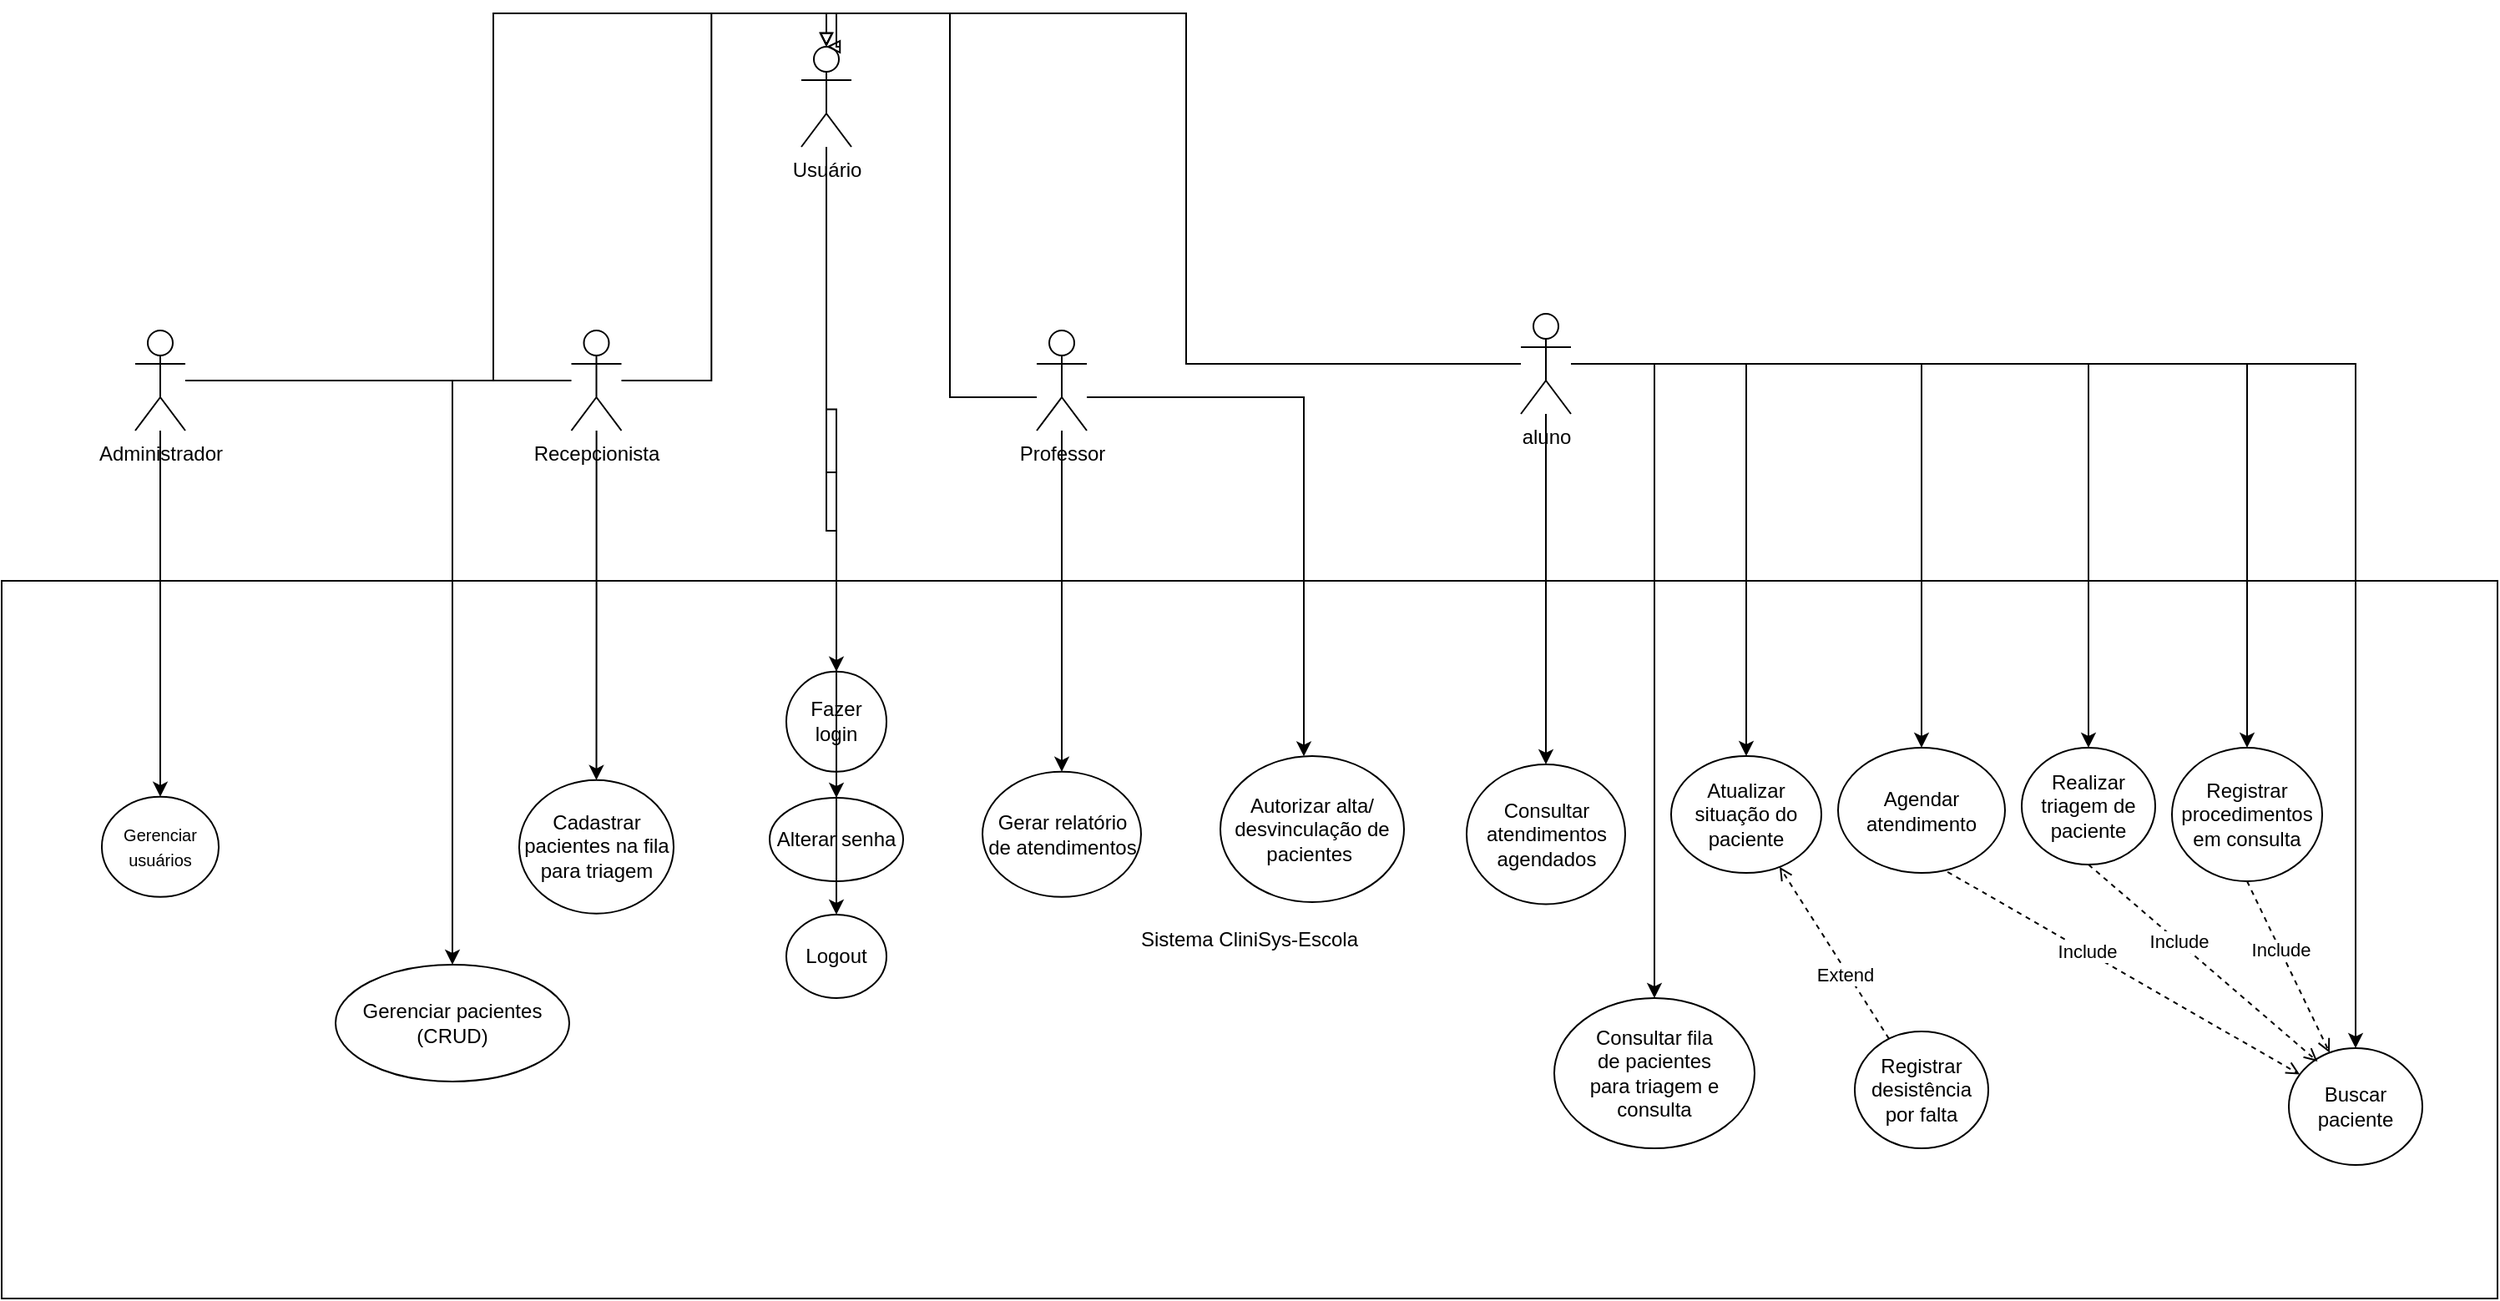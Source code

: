 <mxfile version="28.2.2">
  <diagram name="Página-1" id="VEMTJO1QmuTIHDQOLhU3">
    <mxGraphModel grid="1" page="1" gridSize="10" guides="1" tooltips="1" connect="1" arrows="1" fold="1" pageScale="1" pageWidth="827" pageHeight="1169" math="0" shadow="0">
      <root>
        <mxCell id="0" />
        <mxCell id="1" parent="0" />
        <mxCell id="W0kC2ISCpiotQl5GsNc8-69" style="edgeStyle=orthogonalEdgeStyle;rounded=0;orthogonalLoop=1;jettySize=auto;html=1;" edge="1" parent="1" source="W0kC2ISCpiotQl5GsNc8-1" target="W0kC2ISCpiotQl5GsNc8-35">
          <mxGeometry relative="1" as="geometry" />
        </mxCell>
        <mxCell id="W0kC2ISCpiotQl5GsNc8-70" style="edgeStyle=orthogonalEdgeStyle;rounded=0;orthogonalLoop=1;jettySize=auto;html=1;" edge="1" parent="1" source="W0kC2ISCpiotQl5GsNc8-1" target="W0kC2ISCpiotQl5GsNc8-36">
          <mxGeometry relative="1" as="geometry" />
        </mxCell>
        <mxCell id="W0kC2ISCpiotQl5GsNc8-71" style="edgeStyle=orthogonalEdgeStyle;rounded=0;orthogonalLoop=1;jettySize=auto;html=1;" edge="1" parent="1" source="W0kC2ISCpiotQl5GsNc8-1" target="W0kC2ISCpiotQl5GsNc8-37">
          <mxGeometry relative="1" as="geometry" />
        </mxCell>
        <mxCell id="W0kC2ISCpiotQl5GsNc8-73" style="edgeStyle=orthogonalEdgeStyle;rounded=0;orthogonalLoop=1;jettySize=auto;html=1;" edge="1" parent="1" source="W0kC2ISCpiotQl5GsNc8-1" target="W0kC2ISCpiotQl5GsNc8-39">
          <mxGeometry relative="1" as="geometry" />
        </mxCell>
        <mxCell id="W0kC2ISCpiotQl5GsNc8-74" style="edgeStyle=orthogonalEdgeStyle;rounded=0;orthogonalLoop=1;jettySize=auto;html=1;" edge="1" parent="1" source="W0kC2ISCpiotQl5GsNc8-1" target="W0kC2ISCpiotQl5GsNc8-41">
          <mxGeometry relative="1" as="geometry" />
        </mxCell>
        <mxCell id="W0kC2ISCpiotQl5GsNc8-81" style="edgeStyle=orthogonalEdgeStyle;rounded=0;orthogonalLoop=1;jettySize=auto;html=1;" edge="1" parent="1" source="W0kC2ISCpiotQl5GsNc8-1" target="W0kC2ISCpiotQl5GsNc8-34">
          <mxGeometry relative="1" as="geometry">
            <Array as="points">
              <mxPoint x="910" y="360" />
            </Array>
          </mxGeometry>
        </mxCell>
        <mxCell id="W0kC2ISCpiotQl5GsNc8-82" style="edgeStyle=orthogonalEdgeStyle;rounded=0;orthogonalLoop=1;jettySize=auto;html=1;" edge="1" parent="1" source="W0kC2ISCpiotQl5GsNc8-1" target="W0kC2ISCpiotQl5GsNc8-38">
          <mxGeometry relative="1" as="geometry" />
        </mxCell>
        <mxCell id="W0kC2ISCpiotQl5GsNc8-1" value="aluno" style="shape=umlActor;verticalLabelPosition=bottom;verticalAlign=top;html=1;" vertex="1" parent="1">
          <mxGeometry x="830" y="330" width="30" height="60" as="geometry" />
        </mxCell>
        <mxCell id="W0kC2ISCpiotQl5GsNc8-62" style="edgeStyle=orthogonalEdgeStyle;rounded=0;orthogonalLoop=1;jettySize=auto;html=1;" edge="1" parent="1" source="W0kC2ISCpiotQl5GsNc8-2" target="W0kC2ISCpiotQl5GsNc8-30">
          <mxGeometry relative="1" as="geometry" />
        </mxCell>
        <mxCell id="W0kC2ISCpiotQl5GsNc8-2" value="Administrador" style="shape=umlActor;verticalLabelPosition=bottom;verticalAlign=top;html=1;" vertex="1" parent="1">
          <mxGeometry y="340" width="30" height="60" as="geometry" />
        </mxCell>
        <mxCell id="W0kC2ISCpiotQl5GsNc8-75" style="edgeStyle=orthogonalEdgeStyle;rounded=0;orthogonalLoop=1;jettySize=auto;html=1;" edge="1" parent="1" source="W0kC2ISCpiotQl5GsNc8-4" target="W0kC2ISCpiotQl5GsNc8-40">
          <mxGeometry relative="1" as="geometry">
            <Array as="points">
              <mxPoint x="700" y="380" />
            </Array>
          </mxGeometry>
        </mxCell>
        <mxCell id="W0kC2ISCpiotQl5GsNc8-76" style="edgeStyle=orthogonalEdgeStyle;rounded=0;orthogonalLoop=1;jettySize=auto;html=1;" edge="1" parent="1" source="W0kC2ISCpiotQl5GsNc8-4" target="W0kC2ISCpiotQl5GsNc8-32">
          <mxGeometry relative="1" as="geometry" />
        </mxCell>
        <mxCell id="W0kC2ISCpiotQl5GsNc8-4" value="Professor" style="shape=umlActor;verticalLabelPosition=bottom;verticalAlign=top;html=1;" vertex="1" parent="1">
          <mxGeometry x="540" y="340" width="30" height="60" as="geometry" />
        </mxCell>
        <mxCell id="W0kC2ISCpiotQl5GsNc8-47" style="edgeStyle=orthogonalEdgeStyle;rounded=0;orthogonalLoop=1;jettySize=auto;html=1;" edge="1" parent="1" source="W0kC2ISCpiotQl5GsNc8-5" target="W0kC2ISCpiotQl5GsNc8-31">
          <mxGeometry relative="1" as="geometry" />
        </mxCell>
        <mxCell id="W0kC2ISCpiotQl5GsNc8-5" value="Usuário" style="shape=umlActor;verticalLabelPosition=bottom;verticalAlign=top;html=1;" vertex="1" parent="1">
          <mxGeometry x="399" y="170" width="30" height="60" as="geometry" />
        </mxCell>
        <mxCell id="W0kC2ISCpiotQl5GsNc8-67" style="edgeStyle=orthogonalEdgeStyle;rounded=0;orthogonalLoop=1;jettySize=auto;html=1;" edge="1" parent="1" source="W0kC2ISCpiotQl5GsNc8-6" target="W0kC2ISCpiotQl5GsNc8-33">
          <mxGeometry relative="1" as="geometry" />
        </mxCell>
        <mxCell id="W0kC2ISCpiotQl5GsNc8-6" value="Recepcionista" style="shape=umlActor;verticalLabelPosition=bottom;verticalAlign=top;html=1;" vertex="1" parent="1">
          <mxGeometry x="261.25" y="340" width="30" height="60" as="geometry" />
        </mxCell>
        <mxCell id="W0kC2ISCpiotQl5GsNc8-14" style="edgeStyle=orthogonalEdgeStyle;rounded=0;orthogonalLoop=1;jettySize=auto;html=1;entryX=0.5;entryY=0;entryDx=0;entryDy=0;entryPerimeter=0;endArrow=block;endFill=0;" edge="1" parent="1" source="W0kC2ISCpiotQl5GsNc8-1" target="W0kC2ISCpiotQl5GsNc8-5">
          <mxGeometry relative="1" as="geometry" />
        </mxCell>
        <mxCell id="W0kC2ISCpiotQl5GsNc8-16" style="edgeStyle=orthogonalEdgeStyle;rounded=0;orthogonalLoop=1;jettySize=auto;html=1;entryX=0.5;entryY=0;entryDx=0;entryDy=0;entryPerimeter=0;endArrow=block;endFill=0;" edge="1" parent="1" source="W0kC2ISCpiotQl5GsNc8-6" target="W0kC2ISCpiotQl5GsNc8-5">
          <mxGeometry relative="1" as="geometry" />
        </mxCell>
        <mxCell id="W0kC2ISCpiotQl5GsNc8-17" style="edgeStyle=orthogonalEdgeStyle;rounded=0;orthogonalLoop=1;jettySize=auto;html=1;entryX=0.5;entryY=0;entryDx=0;entryDy=0;entryPerimeter=0;endArrow=block;endFill=0;" edge="1" parent="1" source="W0kC2ISCpiotQl5GsNc8-4" target="W0kC2ISCpiotQl5GsNc8-5">
          <mxGeometry relative="1" as="geometry">
            <Array as="points">
              <mxPoint x="488" y="380" />
              <mxPoint x="488" y="150" />
              <mxPoint x="420" y="150" />
            </Array>
          </mxGeometry>
        </mxCell>
        <mxCell id="W0kC2ISCpiotQl5GsNc8-18" style="edgeStyle=orthogonalEdgeStyle;rounded=0;orthogonalLoop=1;jettySize=auto;html=1;entryX=0.5;entryY=0;entryDx=0;entryDy=0;entryPerimeter=0;endArrow=block;endFill=0;" edge="1" parent="1" source="W0kC2ISCpiotQl5GsNc8-2" target="W0kC2ISCpiotQl5GsNc8-5">
          <mxGeometry relative="1" as="geometry" />
        </mxCell>
        <mxCell id="W0kC2ISCpiotQl5GsNc8-29" value="Sistema CliniSys-Escola" style="rounded=0;whiteSpace=wrap;html=1;fillColor=none;" vertex="1" parent="1">
          <mxGeometry x="-80" y="490" width="1495" height="430" as="geometry" />
        </mxCell>
        <mxCell id="W0kC2ISCpiotQl5GsNc8-30" value="&lt;font size=&quot;1&quot;&gt;Gerenciar usuários&lt;/font&gt;" style="ellipse;html=1;whiteSpace=wrap;" vertex="1" parent="1">
          <mxGeometry x="-20" y="619.38" width="70" height="60" as="geometry" />
        </mxCell>
        <mxCell id="W0kC2ISCpiotQl5GsNc8-31" value="Fazer login" style="ellipse;html=1;whiteSpace=wrap;" vertex="1" parent="1">
          <mxGeometry x="390" y="544.38" width="60" height="60" as="geometry" />
        </mxCell>
        <mxCell id="uc-alterar-senha" value="Alterar senha" style="ellipse;html=1;whiteSpace=wrap;" vertex="1" parent="1">
          <mxGeometry x="380" y="620" width="80" height="50" as="geometry" />
        </mxCell>
        <mxCell id="edge-user-alterar" style="edgeStyle=orthogonalEdgeStyle;rounded=0;orthogonalLoop=1;jettySize=auto;html=1;" edge="1" parent="1" source="W0kC2ISCpiotQl5GsNc8-5" target="uc-alterar-senha">
          <mxGeometry relative="1" as="geometry" />
        </mxCell>
        <mxCell id="uc-logout" value="Logout" style="ellipse;html=1;whiteSpace=wrap;" vertex="1" parent="1">
          <mxGeometry x="390" y="690" width="60" height="50" as="geometry" />
        </mxCell>
        <mxCell id="edge-user-logout" style="edgeStyle=orthogonalEdgeStyle;rounded=0;orthogonalLoop=1;jettySize=auto;html=1;" edge="1" parent="1" source="W0kC2ISCpiotQl5GsNc8-5" target="uc-logout">
          <mxGeometry relative="1" as="geometry" />
        </mxCell>
        <mxCell id="W0kC2ISCpiotQl5GsNc8-32" value="&lt;br&gt;Gerar relatório de atendimentos&lt;div&gt;&lt;br&gt;&lt;/div&gt;" style="ellipse;html=1;whiteSpace=wrap;" vertex="1" parent="1">
          <mxGeometry x="507.5" y="604.38" width="95" height="75" as="geometry" />
        </mxCell>
        <mxCell id="W0kC2ISCpiotQl5GsNc8-33" value="&lt;font style=&quot;font-size: 12px;&quot;&gt;Cadastrar pacientes na fila para triagem&lt;/font&gt;" style="ellipse;html=1;whiteSpace=wrap;" vertex="1" parent="1">
          <mxGeometry x="230" y="609.38" width="92.5" height="80" as="geometry" />
        </mxCell>
        <mxCell id="uc-gerenciar-pacientes" value="Gerenciar pacientes (CRUD)" style="ellipse;html=1;whiteSpace=wrap;" vertex="1" parent="1">
          <mxGeometry x="120" y="720" width="140" height="70" as="geometry" />
        </mxCell>
        <mxCell id="edge-rec-gerenciar-pac" style="edgeStyle=orthogonalEdgeStyle;rounded=0;orthogonalLoop=1;jettySize=auto;html=1;" edge="1" parent="1" source="W0kC2ISCpiotQl5GsNc8-6" target="uc-gerenciar-pacientes">
          <mxGeometry relative="1" as="geometry" />
        </mxCell>
        <mxCell id="W0kC2ISCpiotQl5GsNc8-34" value="&lt;div&gt;&amp;nbsp; &amp;nbsp; &amp;nbsp;Consultar fila&amp;nbsp; &amp;nbsp; &amp;nbsp; de pacientes&lt;/div&gt;&lt;div&gt;para triagem e consulta&lt;/div&gt;" style="ellipse;html=1;whiteSpace=wrap;" vertex="1" parent="1">
          <mxGeometry x="850" y="740" width="120" height="90" as="geometry" />
        </mxCell>
        <mxCell id="W0kC2ISCpiotQl5GsNc8-35" value="Realizar triagem de paciente" style="ellipse;html=1;whiteSpace=wrap;" vertex="1" parent="1">
          <mxGeometry x="1130" y="590" width="80" height="70" as="geometry" />
        </mxCell>
        <mxCell id="W0kC2ISCpiotQl5GsNc8-36" value="Agendar atendimento" style="ellipse;html=1;whiteSpace=wrap;" vertex="1" parent="1">
          <mxGeometry x="1020" y="590" width="100" height="75" as="geometry" />
        </mxCell>
        <mxCell id="W0kC2ISCpiotQl5GsNc8-37" value="&lt;div&gt;Consultar atendimentos&lt;/div&gt;&lt;div&gt;agendados&lt;/div&gt;" style="ellipse;html=1;whiteSpace=wrap;" vertex="1" parent="1">
          <mxGeometry x="797.5" y="600" width="95" height="83.75" as="geometry" />
        </mxCell>
        <mxCell id="W0kC2ISCpiotQl5GsNc8-38" value="Registrar procedimentos em consulta" style="ellipse;html=1;whiteSpace=wrap;" vertex="1" parent="1">
          <mxGeometry x="1220" y="590" width="90" height="80" as="geometry" />
        </mxCell>
        <mxCell id="W0kC2ISCpiotQl5GsNc8-39" value="&lt;br&gt;&lt;div align=&quot;center&quot;&gt;Atualizar situação do paciente&lt;br&gt;&lt;br&gt;&lt;/div&gt;" style="ellipse;html=1;whiteSpace=wrap;align=center;" vertex="1" parent="1">
          <mxGeometry x="920" y="595" width="90" height="70" as="geometry" />
        </mxCell>
        <mxCell id="W0kC2ISCpiotQl5GsNc8-40" value="Autorizar alta/ desvinculação de pacientes&amp;nbsp;" style="ellipse;html=1;whiteSpace=wrap;" vertex="1" parent="1">
          <mxGeometry x="650" y="595" width="110" height="87.5" as="geometry" />
        </mxCell>
        <mxCell id="W0kC2ISCpiotQl5GsNc8-41" value="Buscar paciente" style="ellipse;html=1;whiteSpace=wrap;" vertex="1" parent="1">
          <mxGeometry x="1290" y="770" width="80" height="70" as="geometry" />
        </mxCell>
        <mxCell id="W0kC2ISCpiotQl5GsNc8-42" value="Registrar desistência por falta" style="ellipse;html=1;whiteSpace=wrap;" vertex="1" parent="1">
          <mxGeometry x="1030" y="760" width="80" height="70" as="geometry" />
        </mxCell>
        <mxCell id="W0kC2ISCpiotQl5GsNc8-77" value="" style="endArrow=open;html=1;rounded=0;dashed=1;endFill=0;exitX=0.656;exitY=0.992;exitDx=0;exitDy=0;exitPerimeter=0;" edge="1" parent="1" source="W0kC2ISCpiotQl5GsNc8-36" target="W0kC2ISCpiotQl5GsNc8-41">
          <mxGeometry width="50" height="50" relative="1" as="geometry">
            <mxPoint x="1080" y="660" as="sourcePoint" />
            <mxPoint x="1030" y="620" as="targetPoint" />
          </mxGeometry>
        </mxCell>
        <mxCell id="W0kC2ISCpiotQl5GsNc8-78" value="Include" style="edgeLabel;html=1;align=center;verticalAlign=middle;resizable=0;points=[];" vertex="1" connectable="0" parent="W0kC2ISCpiotQl5GsNc8-77">
          <mxGeometry x="-0.22" y="1" relative="1" as="geometry">
            <mxPoint y="1" as="offset" />
          </mxGeometry>
        </mxCell>
        <mxCell id="W0kC2ISCpiotQl5GsNc8-79" value="" style="endArrow=open;html=1;rounded=0;dashed=1;endFill=0;exitX=0.5;exitY=1;exitDx=0;exitDy=0;entryX=0.215;entryY=0.114;entryDx=0;entryDy=0;entryPerimeter=0;" edge="1" parent="1" source="W0kC2ISCpiotQl5GsNc8-35" target="W0kC2ISCpiotQl5GsNc8-41">
          <mxGeometry width="50" height="50" relative="1" as="geometry">
            <mxPoint x="1040" y="620" as="sourcePoint" />
            <mxPoint x="1169" y="713" as="targetPoint" />
          </mxGeometry>
        </mxCell>
        <mxCell id="W0kC2ISCpiotQl5GsNc8-80" value="Include" style="edgeLabel;html=1;align=center;verticalAlign=middle;resizable=0;points=[];" vertex="1" connectable="0" parent="W0kC2ISCpiotQl5GsNc8-79">
          <mxGeometry x="-0.22" y="1" relative="1" as="geometry">
            <mxPoint y="1" as="offset" />
          </mxGeometry>
        </mxCell>
        <mxCell id="W0kC2ISCpiotQl5GsNc8-83" value="" style="endArrow=open;html=1;rounded=0;dashed=1;endFill=0;exitX=0.5;exitY=1;exitDx=0;exitDy=0;" edge="1" parent="1" source="W0kC2ISCpiotQl5GsNc8-38" target="W0kC2ISCpiotQl5GsNc8-41">
          <mxGeometry width="50" height="50" relative="1" as="geometry">
            <mxPoint x="1189" y="654" as="sourcePoint" />
            <mxPoint x="1230" y="746" as="targetPoint" />
          </mxGeometry>
        </mxCell>
        <mxCell id="W0kC2ISCpiotQl5GsNc8-84" value="Include" style="edgeLabel;html=1;align=center;verticalAlign=middle;resizable=0;points=[];" vertex="1" connectable="0" parent="W0kC2ISCpiotQl5GsNc8-83">
          <mxGeometry x="-0.22" y="1" relative="1" as="geometry">
            <mxPoint y="1" as="offset" />
          </mxGeometry>
        </mxCell>
        <mxCell id="W0kC2ISCpiotQl5GsNc8-85" value="" style="endArrow=open;html=1;rounded=0;dashed=1;endFill=0;" edge="1" parent="1" source="W0kC2ISCpiotQl5GsNc8-42" target="W0kC2ISCpiotQl5GsNc8-39">
          <mxGeometry width="50" height="50" relative="1" as="geometry">
            <mxPoint x="1047" y="840" as="sourcePoint" />
            <mxPoint x="1010" y="938" as="targetPoint" />
          </mxGeometry>
        </mxCell>
        <mxCell id="W0kC2ISCpiotQl5GsNc8-86" value="Extend" style="edgeLabel;html=1;align=center;verticalAlign=middle;resizable=0;points=[];" vertex="1" connectable="0" parent="W0kC2ISCpiotQl5GsNc8-85">
          <mxGeometry x="-0.22" y="1" relative="1" as="geometry">
            <mxPoint y="1" as="offset" />
          </mxGeometry>
        </mxCell>
      </root>
    </mxGraphModel>
  </diagram>
</mxfile>
